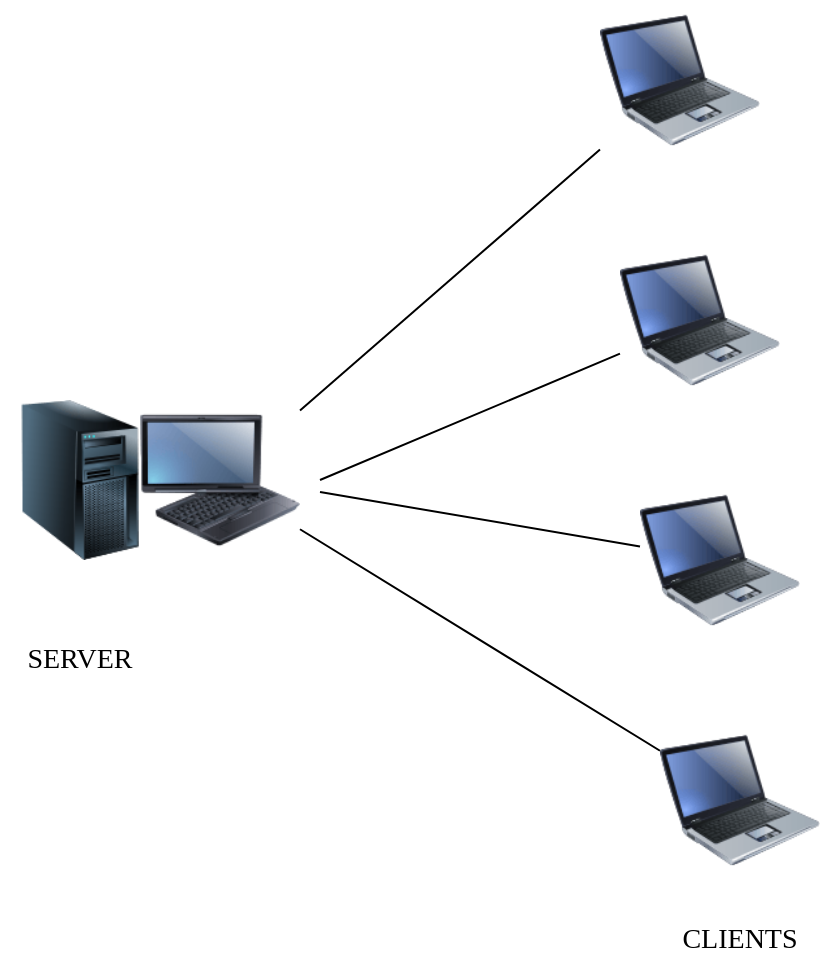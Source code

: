 <mxfile version="13.9.9" type="device"><diagram id="brTKANY1dO1S3PitL1OS" name="Página-1"><mxGraphModel dx="1186" dy="614" grid="1" gridSize="10" guides="1" tooltips="1" connect="1" arrows="1" fold="1" page="1" pageScale="1" pageWidth="827" pageHeight="1169" math="0" shadow="0"><root><mxCell id="0"/><mxCell id="1" parent="0"/><mxCell id="ka6nPGHP3XD7HNAwtcVe-1" value="" style="image;html=1;image=img/lib/clip_art/computers/Server_Tower_128x128.png" vertex="1" parent="1"><mxGeometry x="340" y="230" width="80" height="80" as="geometry"/></mxCell><mxCell id="ka6nPGHP3XD7HNAwtcVe-2" value="" style="image;html=1;image=img/lib/clip_art/computers/Fujitsu_Tablet_128x128.png" vertex="1" parent="1"><mxGeometry x="410" y="230" width="80" height="80" as="geometry"/></mxCell><mxCell id="ka6nPGHP3XD7HNAwtcVe-3" value="" style="image;html=1;image=img/lib/clip_art/computers/Laptop_128x128.png" vertex="1" parent="1"><mxGeometry x="650" y="150" width="80" height="80" as="geometry"/></mxCell><mxCell id="ka6nPGHP3XD7HNAwtcVe-4" value="" style="image;html=1;image=img/lib/clip_art/computers/Laptop_128x128.png" vertex="1" parent="1"><mxGeometry x="670" y="390" width="80" height="80" as="geometry"/></mxCell><mxCell id="ka6nPGHP3XD7HNAwtcVe-5" value="" style="image;html=1;image=img/lib/clip_art/computers/Laptop_128x128.png" vertex="1" parent="1"><mxGeometry x="640" y="30" width="80" height="80" as="geometry"/></mxCell><mxCell id="ka6nPGHP3XD7HNAwtcVe-6" value="" style="image;html=1;image=img/lib/clip_art/computers/Laptop_128x128.png" vertex="1" parent="1"><mxGeometry x="660" y="270" width="80" height="80" as="geometry"/></mxCell><mxCell id="ka6nPGHP3XD7HNAwtcVe-10" value="" style="endArrow=none;html=1;" edge="1" parent="1" source="ka6nPGHP3XD7HNAwtcVe-2" target="ka6nPGHP3XD7HNAwtcVe-5"><mxGeometry width="50" height="50" relative="1" as="geometry"><mxPoint x="390" y="300" as="sourcePoint"/><mxPoint x="440" y="250" as="targetPoint"/></mxGeometry></mxCell><mxCell id="ka6nPGHP3XD7HNAwtcVe-12" value="" style="endArrow=none;html=1;" edge="1" parent="1" target="ka6nPGHP3XD7HNAwtcVe-3"><mxGeometry width="50" height="50" relative="1" as="geometry"><mxPoint x="500" y="270" as="sourcePoint"/><mxPoint x="440" y="250" as="targetPoint"/></mxGeometry></mxCell><mxCell id="ka6nPGHP3XD7HNAwtcVe-13" value="" style="endArrow=none;html=1;" edge="1" parent="1" target="ka6nPGHP3XD7HNAwtcVe-6"><mxGeometry width="50" height="50" relative="1" as="geometry"><mxPoint x="500" y="276" as="sourcePoint"/><mxPoint x="440" y="250" as="targetPoint"/></mxGeometry></mxCell><mxCell id="ka6nPGHP3XD7HNAwtcVe-14" value="" style="endArrow=none;html=1;" edge="1" parent="1" source="ka6nPGHP3XD7HNAwtcVe-2" target="ka6nPGHP3XD7HNAwtcVe-4"><mxGeometry width="50" height="50" relative="1" as="geometry"><mxPoint x="390" y="300" as="sourcePoint"/><mxPoint x="440" y="250" as="targetPoint"/></mxGeometry></mxCell><mxCell id="ka6nPGHP3XD7HNAwtcVe-15" value="&lt;font face=&quot;Times New Roman&quot; style=&quot;font-size: 14px&quot;&gt;SERVER&lt;/font&gt;" style="text;html=1;strokeColor=none;fillColor=none;align=center;verticalAlign=middle;whiteSpace=wrap;rounded=0;" vertex="1" parent="1"><mxGeometry x="340" y="350" width="80" height="20" as="geometry"/></mxCell><mxCell id="ka6nPGHP3XD7HNAwtcVe-16" value="&lt;font face=&quot;Times New Roman&quot; style=&quot;font-size: 14px&quot;&gt;CLIENTS&lt;/font&gt;" style="text;html=1;strokeColor=none;fillColor=none;align=center;verticalAlign=middle;whiteSpace=wrap;rounded=0;" vertex="1" parent="1"><mxGeometry x="670" y="490" width="80" height="20" as="geometry"/></mxCell></root></mxGraphModel></diagram></mxfile>